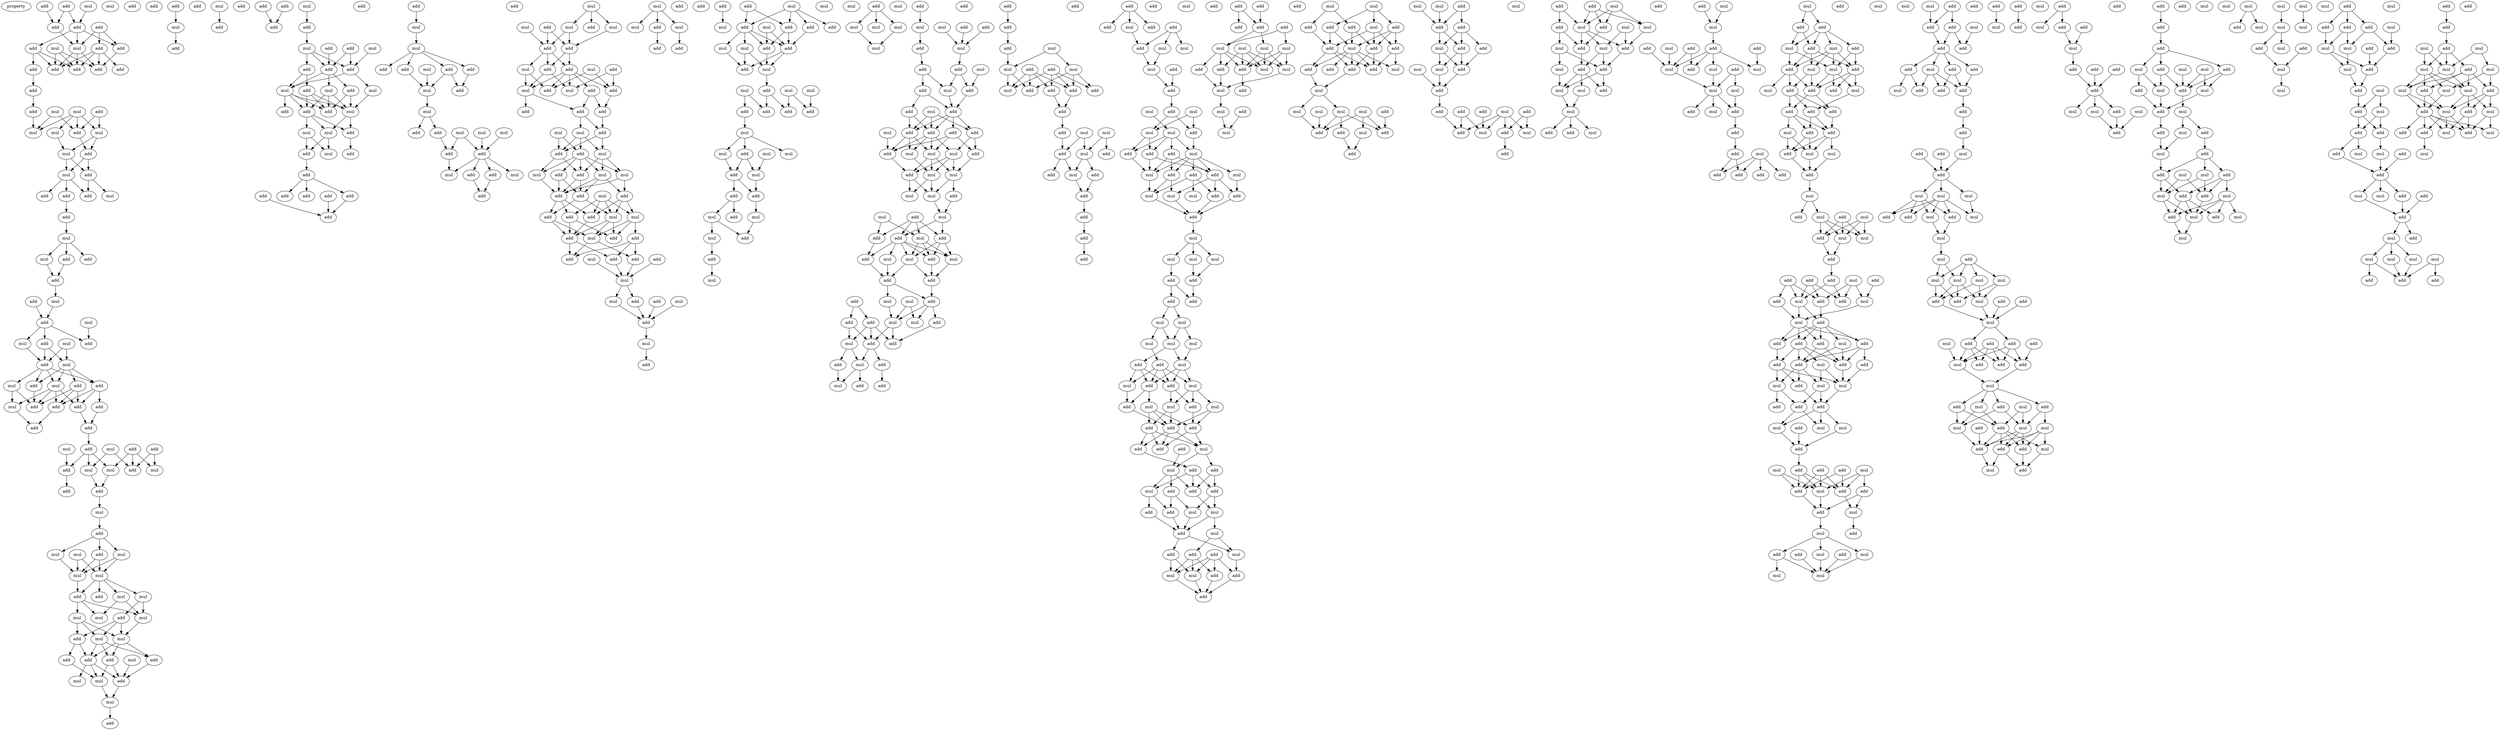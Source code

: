 digraph {
    node [fontcolor=black]
    property [mul=2,lf=1.1]
    0 [ label = add ];
    1 [ label = add ];
    2 [ label = mul ];
    3 [ label = add ];
    4 [ label = add ];
    5 [ label = add ];
    6 [ label = add ];
    7 [ label = add ];
    8 [ label = mul ];
    9 [ label = mul ];
    10 [ label = add ];
    11 [ label = add ];
    12 [ label = add ];
    13 [ label = add ];
    14 [ label = add ];
    15 [ label = add ];
    16 [ label = add ];
    17 [ label = mul ];
    18 [ label = add ];
    19 [ label = mul ];
    20 [ label = add ];
    21 [ label = mul ];
    22 [ label = add ];
    23 [ label = mul ];
    24 [ label = mul ];
    25 [ label = mul ];
    26 [ label = mul ];
    27 [ label = add ];
    28 [ label = add ];
    29 [ label = mul ];
    30 [ label = add ];
    31 [ label = add ];
    32 [ label = add ];
    33 [ label = add ];
    34 [ label = mul ];
    35 [ label = add ];
    36 [ label = mul ];
    37 [ label = add ];
    38 [ label = add ];
    39 [ label = add ];
    40 [ label = add ];
    41 [ label = mul ];
    42 [ label = add ];
    43 [ label = mul ];
    44 [ label = add ];
    45 [ label = mul ];
    46 [ label = add ];
    47 [ label = add ];
    48 [ label = mul ];
    49 [ label = mul ];
    50 [ label = mul ];
    51 [ label = add ];
    52 [ label = add ];
    53 [ label = mul ];
    54 [ label = add ];
    55 [ label = mul ];
    56 [ label = add ];
    57 [ label = add ];
    58 [ label = mul ];
    59 [ label = add ];
    60 [ label = add ];
    61 [ label = add ];
    62 [ label = add ];
    63 [ label = add ];
    64 [ label = mul ];
    65 [ label = add ];
    66 [ label = add ];
    67 [ label = add ];
    68 [ label = mul ];
    69 [ label = mul ];
    70 [ label = add ];
    71 [ label = add ];
    72 [ label = add ];
    73 [ label = mul ];
    74 [ label = mul ];
    75 [ label = add ];
    76 [ label = mul ];
    77 [ label = add ];
    78 [ label = add ];
    79 [ label = mul ];
    80 [ label = add ];
    81 [ label = add ];
    82 [ label = mul ];
    83 [ label = add ];
    84 [ label = mul ];
    85 [ label = mul ];
    86 [ label = mul ];
    87 [ label = mul ];
    88 [ label = mul ];
    89 [ label = add ];
    90 [ label = mul ];
    91 [ label = add ];
    92 [ label = mul ];
    93 [ label = mul ];
    94 [ label = add ];
    95 [ label = mul ];
    96 [ label = add ];
    97 [ label = mul ];
    98 [ label = mul ];
    99 [ label = add ];
    100 [ label = add ];
    101 [ label = add ];
    102 [ label = mul ];
    103 [ label = add ];
    104 [ label = mul ];
    105 [ label = add ];
    106 [ label = mul ];
    107 [ label = mul ];
    108 [ label = add ];
    109 [ label = mul ];
    110 [ label = add ];
    111 [ label = add ];
    112 [ label = add ];
    113 [ label = add ];
    114 [ label = mul ];
    115 [ label = add ];
    116 [ label = add ];
    117 [ label = add ];
    118 [ label = add ];
    119 [ label = mul ];
    120 [ label = mul ];
    121 [ label = add ];
    122 [ label = add ];
    123 [ label = add ];
    124 [ label = add ];
    125 [ label = mul ];
    126 [ label = mul ];
    127 [ label = add ];
    128 [ label = add ];
    129 [ label = mul ];
    130 [ label = mul ];
    131 [ label = add ];
    132 [ label = add ];
    133 [ label = add ];
    134 [ label = mul ];
    135 [ label = mul ];
    136 [ label = add ];
    137 [ label = add ];
    138 [ label = mul ];
    139 [ label = add ];
    140 [ label = add ];
    141 [ label = add ];
    142 [ label = add ];
    143 [ label = add ];
    144 [ label = add ];
    145 [ label = add ];
    146 [ label = add ];
    147 [ label = add ];
    148 [ label = mul ];
    149 [ label = mul ];
    150 [ label = add ];
    151 [ label = add ];
    152 [ label = mul ];
    153 [ label = add ];
    154 [ label = add ];
    155 [ label = mul ];
    156 [ label = add ];
    157 [ label = mul ];
    158 [ label = mul ];
    159 [ label = mul ];
    160 [ label = add ];
    161 [ label = add ];
    162 [ label = mul ];
    163 [ label = add ];
    164 [ label = add ];
    165 [ label = mul ];
    166 [ label = add ];
    167 [ label = mul ];
    168 [ label = add ];
    169 [ label = add ];
    170 [ label = add ];
    171 [ label = mul ];
    172 [ label = add ];
    173 [ label = mul ];
    174 [ label = add ];
    175 [ label = mul ];
    176 [ label = mul ];
    177 [ label = add ];
    178 [ label = add ];
    179 [ label = add ];
    180 [ label = mul ];
    181 [ label = mul ];
    182 [ label = add ];
    183 [ label = add ];
    184 [ label = mul ];
    185 [ label = add ];
    186 [ label = mul ];
    187 [ label = add ];
    188 [ label = add ];
    189 [ label = add ];
    190 [ label = add ];
    191 [ label = add ];
    192 [ label = add ];
    193 [ label = mul ];
    194 [ label = mul ];
    195 [ label = mul ];
    196 [ label = add ];
    197 [ label = add ];
    198 [ label = mul ];
    199 [ label = add ];
    200 [ label = mul ];
    201 [ label = add ];
    202 [ label = mul ];
    203 [ label = mul ];
    204 [ label = add ];
    205 [ label = add ];
    206 [ label = add ];
    207 [ label = add ];
    208 [ label = mul ];
    209 [ label = add ];
    210 [ label = mul ];
    211 [ label = add ];
    212 [ label = add ];
    213 [ label = add ];
    214 [ label = mul ];
    215 [ label = add ];
    216 [ label = add ];
    217 [ label = add ];
    218 [ label = add ];
    219 [ label = mul ];
    220 [ label = add ];
    221 [ label = mul ];
    222 [ label = mul ];
    223 [ label = add ];
    224 [ label = add ];
    225 [ label = mul ];
    226 [ label = add ];
    227 [ label = mul ];
    228 [ label = mul ];
    229 [ label = add ];
    230 [ label = mul ];
    231 [ label = add ];
    232 [ label = add ];
    233 [ label = mul ];
    234 [ label = add ];
    235 [ label = add ];
    236 [ label = add ];
    237 [ label = add ];
    238 [ label = mul ];
    239 [ label = add ];
    240 [ label = mul ];
    241 [ label = mul ];
    242 [ label = add ];
    243 [ label = add ];
    244 [ label = add ];
    245 [ label = add ];
    246 [ label = mul ];
    247 [ label = add ];
    248 [ label = add ];
    249 [ label = mul ];
    250 [ label = add ];
    251 [ label = mul ];
    252 [ label = mul ];
    253 [ label = mul ];
    254 [ label = add ];
    255 [ label = mul ];
    256 [ label = add ];
    257 [ label = add ];
    258 [ label = add ];
    259 [ label = mul ];
    260 [ label = add ];
    261 [ label = mul ];
    262 [ label = mul ];
    263 [ label = mul ];
    264 [ label = mul ];
    265 [ label = add ];
    266 [ label = mul ];
    267 [ label = add ];
    268 [ label = mul ];
    269 [ label = add ];
    270 [ label = add ];
    271 [ label = mul ];
    272 [ label = add ];
    273 [ label = mul ];
    274 [ label = add ];
    275 [ label = mul ];
    276 [ label = add ];
    277 [ label = add ];
    278 [ label = mul ];
    279 [ label = mul ];
    280 [ label = mul ];
    281 [ label = mul ];
    282 [ label = mul ];
    283 [ label = mul ];
    284 [ label = add ];
    285 [ label = mul ];
    286 [ label = add ];
    287 [ label = add ];
    288 [ label = mul ];
    289 [ label = mul ];
    290 [ label = add ];
    291 [ label = mul ];
    292 [ label = add ];
    293 [ label = add ];
    294 [ label = add ];
    295 [ label = add ];
    296 [ label = mul ];
    297 [ label = add ];
    298 [ label = add ];
    299 [ label = mul ];
    300 [ label = add ];
    301 [ label = add ];
    302 [ label = add ];
    303 [ label = add ];
    304 [ label = add ];
    305 [ label = mul ];
    306 [ label = mul ];
    307 [ label = mul ];
    308 [ label = add ];
    309 [ label = mul ];
    310 [ label = add ];
    311 [ label = mul ];
    312 [ label = mul ];
    313 [ label = add ];
    314 [ label = mul ];
    315 [ label = add ];
    316 [ label = mul ];
    317 [ label = add ];
    318 [ label = mul ];
    319 [ label = mul ];
    320 [ label = mul ];
    321 [ label = add ];
    322 [ label = add ];
    323 [ label = add ];
    324 [ label = add ];
    325 [ label = mul ];
    326 [ label = mul ];
    327 [ label = mul ];
    328 [ label = add ];
    329 [ label = add ];
    330 [ label = add ];
    331 [ label = add ];
    332 [ label = mul ];
    333 [ label = mul ];
    334 [ label = add ];
    335 [ label = add ];
    336 [ label = add ];
    337 [ label = mul ];
    338 [ label = mul ];
    339 [ label = add ];
    340 [ label = add ];
    341 [ label = add ];
    342 [ label = mul ];
    343 [ label = add ];
    344 [ label = mul ];
    345 [ label = add ];
    346 [ label = mul ];
    347 [ label = add ];
    348 [ label = add ];
    349 [ label = add ];
    350 [ label = add ];
    351 [ label = add ];
    352 [ label = mul ];
    353 [ label = add ];
    354 [ label = mul ];
    355 [ label = add ];
    356 [ label = mul ];
    357 [ label = add ];
    358 [ label = add ];
    359 [ label = mul ];
    360 [ label = add ];
    361 [ label = add ];
    362 [ label = add ];
    363 [ label = mul ];
    364 [ label = mul ];
    365 [ label = add ];
    366 [ label = add ];
    367 [ label = add ];
    368 [ label = mul ];
    369 [ label = add ];
    370 [ label = add ];
    371 [ label = mul ];
    372 [ label = add ];
    373 [ label = add ];
    374 [ label = add ];
    375 [ label = add ];
    376 [ label = add ];
    377 [ label = add ];
    378 [ label = add ];
    379 [ label = add ];
    380 [ label = add ];
    381 [ label = mul ];
    382 [ label = mul ];
    383 [ label = mul ];
    384 [ label = add ];
    385 [ label = mul ];
    386 [ label = add ];
    387 [ label = add ];
    388 [ label = mul ];
    389 [ label = add ];
    390 [ label = mul ];
    391 [ label = mul ];
    392 [ label = add ];
    393 [ label = mul ];
    394 [ label = add ];
    395 [ label = add ];
    396 [ label = mul ];
    397 [ label = add ];
    398 [ label = add ];
    399 [ label = add ];
    400 [ label = add ];
    401 [ label = mul ];
    402 [ label = mul ];
    403 [ label = add ];
    404 [ label = mul ];
    405 [ label = mul ];
    406 [ label = add ];
    407 [ label = mul ];
    408 [ label = add ];
    409 [ label = mul ];
    410 [ label = mul ];
    411 [ label = mul ];
    412 [ label = mul ];
    413 [ label = add ];
    414 [ label = add ];
    415 [ label = add ];
    416 [ label = add ];
    417 [ label = mul ];
    418 [ label = mul ];
    419 [ label = mul ];
    420 [ label = mul ];
    421 [ label = mul ];
    422 [ label = add ];
    423 [ label = add ];
    424 [ label = mul ];
    425 [ label = add ];
    426 [ label = add ];
    427 [ label = mul ];
    428 [ label = mul ];
    429 [ label = add ];
    430 [ label = add ];
    431 [ label = mul ];
    432 [ label = mul ];
    433 [ label = mul ];
    434 [ label = add ];
    435 [ label = add ];
    436 [ label = add ];
    437 [ label = add ];
    438 [ label = mul ];
    439 [ label = add ];
    440 [ label = add ];
    441 [ label = add ];
    442 [ label = mul ];
    443 [ label = add ];
    444 [ label = add ];
    445 [ label = mul ];
    446 [ label = add ];
    447 [ label = add ];
    448 [ label = add ];
    449 [ label = add ];
    450 [ label = mul ];
    451 [ label = mul ];
    452 [ label = mul ];
    453 [ label = add ];
    454 [ label = add ];
    455 [ label = mul ];
    456 [ label = add ];
    457 [ label = add ];
    458 [ label = add ];
    459 [ label = mul ];
    460 [ label = mul ];
    461 [ label = add ];
    462 [ label = add ];
    463 [ label = add ];
    464 [ label = mul ];
    465 [ label = add ];
    466 [ label = add ];
    467 [ label = add ];
    468 [ label = add ];
    469 [ label = add ];
    470 [ label = add ];
    471 [ label = add ];
    472 [ label = mul ];
    473 [ label = mul ];
    474 [ label = mul ];
    475 [ label = mul ];
    476 [ label = mul ];
    477 [ label = add ];
    478 [ label = add ];
    479 [ label = mul ];
    480 [ label = add ];
    481 [ label = add ];
    482 [ label = mul ];
    483 [ label = mul ];
    484 [ label = add ];
    485 [ label = mul ];
    486 [ label = mul ];
    487 [ label = mul ];
    488 [ label = add ];
    489 [ label = add ];
    490 [ label = add ];
    491 [ label = add ];
    492 [ label = mul ];
    493 [ label = add ];
    494 [ label = add ];
    495 [ label = mul ];
    496 [ label = add ];
    497 [ label = add ];
    498 [ label = mul ];
    499 [ label = add ];
    500 [ label = add ];
    501 [ label = add ];
    502 [ label = mul ];
    503 [ label = mul ];
    504 [ label = mul ];
    505 [ label = mul ];
    506 [ label = mul ];
    507 [ label = add ];
    508 [ label = add ];
    509 [ label = add ];
    510 [ label = mul ];
    511 [ label = add ];
    512 [ label = add ];
    513 [ label = add ];
    514 [ label = mul ];
    515 [ label = mul ];
    516 [ label = mul ];
    517 [ label = add ];
    518 [ label = add ];
    519 [ label = add ];
    520 [ label = mul ];
    521 [ label = add ];
    522 [ label = mul ];
    523 [ label = mul ];
    524 [ label = add ];
    525 [ label = add ];
    526 [ label = add ];
    527 [ label = mul ];
    528 [ label = add ];
    529 [ label = add ];
    530 [ label = add ];
    531 [ label = add ];
    532 [ label = add ];
    533 [ label = mul ];
    534 [ label = mul ];
    535 [ label = add ];
    536 [ label = add ];
    537 [ label = mul ];
    538 [ label = add ];
    539 [ label = mul ];
    540 [ label = mul ];
    541 [ label = add ];
    542 [ label = add ];
    543 [ label = mul ];
    544 [ label = add ];
    545 [ label = mul ];
    546 [ label = add ];
    547 [ label = mul ];
    548 [ label = add ];
    549 [ label = mul ];
    550 [ label = add ];
    551 [ label = mul ];
    552 [ label = add ];
    553 [ label = add ];
    554 [ label = mul ];
    555 [ label = mul ];
    556 [ label = add ];
    557 [ label = add ];
    558 [ label = add ];
    559 [ label = mul ];
    560 [ label = mul ];
    561 [ label = mul ];
    562 [ label = add ];
    563 [ label = add ];
    564 [ label = add ];
    565 [ label = mul ];
    566 [ label = add ];
    567 [ label = add ];
    568 [ label = add ];
    569 [ label = mul ];
    570 [ label = mul ];
    571 [ label = mul ];
    572 [ label = mul ];
    573 [ label = mul ];
    574 [ label = mul ];
    575 [ label = add ];
    576 [ label = add ];
    577 [ label = add ];
    578 [ label = mul ];
    579 [ label = add ];
    580 [ label = add ];
    581 [ label = add ];
    582 [ label = add ];
    583 [ label = add ];
    584 [ label = mul ];
    585 [ label = add ];
    586 [ label = add ];
    587 [ label = mul ];
    588 [ label = add ];
    589 [ label = mul ];
    590 [ label = add ];
    591 [ label = add ];
    592 [ label = add ];
    593 [ label = mul ];
    594 [ label = mul ];
    595 [ label = mul ];
    596 [ label = mul ];
    597 [ label = add ];
    598 [ label = add ];
    599 [ label = add ];
    600 [ label = add ];
    601 [ label = add ];
    602 [ label = add ];
    603 [ label = add ];
    604 [ label = mul ];
    605 [ label = add ];
    606 [ label = add ];
    607 [ label = mul ];
    608 [ label = mul ];
    609 [ label = mul ];
    610 [ label = add ];
    611 [ label = add ];
    612 [ label = mul ];
    613 [ label = mul ];
    614 [ label = add ];
    615 [ label = mul ];
    616 [ label = add ];
    617 [ label = mul ];
    618 [ label = add ];
    619 [ label = mul ];
    620 [ label = mul ];
    621 [ label = add ];
    622 [ label = add ];
    623 [ label = mul ];
    624 [ label = add ];
    625 [ label = add ];
    626 [ label = add ];
    627 [ label = mul ];
    628 [ label = mul ];
    629 [ label = add ];
    630 [ label = add ];
    631 [ label = add ];
    632 [ label = add ];
    633 [ label = mul ];
    634 [ label = add ];
    635 [ label = add ];
    636 [ label = add ];
    637 [ label = add ];
    638 [ label = mul ];
    639 [ label = add ];
    640 [ label = add ];
    641 [ label = mul ];
    642 [ label = add ];
    643 [ label = add ];
    644 [ label = mul ];
    645 [ label = mul ];
    646 [ label = mul ];
    647 [ label = add ];
    648 [ label = add ];
    649 [ label = add ];
    650 [ label = add ];
    651 [ label = mul ];
    652 [ label = mul ];
    653 [ label = mul ];
    654 [ label = add ];
    655 [ label = add ];
    656 [ label = mul ];
    657 [ label = mul ];
    658 [ label = add ];
    659 [ label = add ];
    660 [ label = add ];
    661 [ label = mul ];
    662 [ label = add ];
    663 [ label = add ];
    664 [ label = add ];
    665 [ label = add ];
    666 [ label = mul ];
    667 [ label = add ];
    668 [ label = mul ];
    669 [ label = add ];
    670 [ label = add ];
    671 [ label = mul ];
    672 [ label = mul ];
    673 [ label = add ];
    674 [ label = mul ];
    675 [ label = mul ];
    676 [ label = add ];
    677 [ label = mul ];
    678 [ label = add ];
    679 [ label = mul ];
    680 [ label = add ];
    681 [ label = add ];
    682 [ label = add ];
    683 [ label = add ];
    684 [ label = mul ];
    685 [ label = add ];
    686 [ label = add ];
    687 [ label = add ];
    688 [ label = mul ];
    689 [ label = add ];
    690 [ label = add ];
    691 [ label = add ];
    692 [ label = add ];
    693 [ label = add ];
    694 [ label = add ];
    695 [ label = add ];
    696 [ label = mul ];
    697 [ label = add ];
    698 [ label = mul ];
    699 [ label = mul ];
    700 [ label = mul ];
    701 [ label = add ];
    702 [ label = add ];
    703 [ label = mul ];
    704 [ label = mul ];
    705 [ label = add ];
    706 [ label = mul ];
    707 [ label = mul ];
    708 [ label = add ];
    709 [ label = mul ];
    710 [ label = mul ];
    711 [ label = mul ];
    712 [ label = mul ];
    713 [ label = mul ];
    714 [ label = add ];
    715 [ label = add ];
    716 [ label = add ];
    717 [ label = add ];
    718 [ label = mul ];
    719 [ label = add ];
    720 [ label = add ];
    721 [ label = add ];
    722 [ label = mul ];
    723 [ label = add ];
    724 [ label = add ];
    725 [ label = mul ];
    726 [ label = add ];
    727 [ label = add ];
    728 [ label = mul ];
    729 [ label = mul ];
    730 [ label = add ];
    731 [ label = mul ];
    732 [ label = add ];
    733 [ label = add ];
    734 [ label = mul ];
    735 [ label = mul ];
    736 [ label = add ];
    737 [ label = add ];
    738 [ label = mul ];
    739 [ label = add ];
    740 [ label = mul ];
    741 [ label = add ];
    742 [ label = add ];
    743 [ label = mul ];
    744 [ label = add ];
    745 [ label = add ];
    746 [ label = add ];
    747 [ label = mul ];
    748 [ label = mul ];
    749 [ label = add ];
    750 [ label = add ];
    751 [ label = add ];
    752 [ label = mul ];
    753 [ label = add ];
    754 [ label = add ];
    755 [ label = mul ];
    756 [ label = add ];
    757 [ label = add ];
    758 [ label = add ];
    759 [ label = add ];
    760 [ label = mul ];
    761 [ label = mul ];
    762 [ label = add ];
    763 [ label = mul ];
    764 [ label = add ];
    765 [ label = add ];
    766 [ label = add ];
    767 [ label = add ];
    768 [ label = add ];
    769 [ label = mul ];
    770 [ label = mul ];
    771 [ label = add ];
    772 [ label = mul ];
    773 [ label = add ];
    774 [ label = add ];
    775 [ label = add ];
    776 [ label = mul ];
    777 [ label = mul ];
    778 [ label = add ];
    779 [ label = mul ];
    780 [ label = add ];
    781 [ label = mul ];
    782 [ label = mul ];
    783 [ label = add ];
    784 [ label = add ];
    785 [ label = mul ];
    786 [ label = mul ];
    787 [ label = mul ];
    788 [ label = add ];
    789 [ label = add ];
    790 [ label = mul ];
    791 [ label = mul ];
    792 [ label = add ];
    793 [ label = add ];
    794 [ label = add ];
    795 [ label = mul ];
    796 [ label = mul ];
    797 [ label = add ];
    798 [ label = mul ];
    799 [ label = mul ];
    800 [ label = mul ];
    801 [ label = add ];
    802 [ label = mul ];
    803 [ label = mul ];
    804 [ label = mul ];
    805 [ label = add ];
    806 [ label = add ];
    807 [ label = mul ];
    808 [ label = mul ];
    809 [ label = mul ];
    810 [ label = mul ];
    811 [ label = mul ];
    812 [ label = mul ];
    813 [ label = add ];
    814 [ label = add ];
    815 [ label = add ];
    816 [ label = mul ];
    817 [ label = add ];
    818 [ label = mul ];
    819 [ label = add ];
    820 [ label = mul ];
    821 [ label = add ];
    822 [ label = add ];
    823 [ label = mul ];
    824 [ label = mul ];
    825 [ label = add ];
    826 [ label = mul ];
    827 [ label = add ];
    828 [ label = mul ];
    829 [ label = add ];
    830 [ label = add ];
    831 [ label = mul ];
    832 [ label = add ];
    833 [ label = mul ];
    834 [ label = add ];
    835 [ label = add ];
    836 [ label = mul ];
    837 [ label = mul ];
    838 [ label = add ];
    839 [ label = add ];
    840 [ label = add ];
    841 [ label = mul ];
    842 [ label = add ];
    843 [ label = mul ];
    844 [ label = mul ];
    845 [ label = mul ];
    846 [ label = mul ];
    847 [ label = add ];
    848 [ label = add ];
    849 [ label = add ];
    850 [ label = add ];
    851 [ label = add ];
    852 [ label = add ];
    853 [ label = mul ];
    854 [ label = mul ];
    855 [ label = mul ];
    856 [ label = mul ];
    857 [ label = mul ];
    858 [ label = add ];
    859 [ label = add ];
    860 [ label = add ];
    861 [ label = mul ];
    862 [ label = mul ];
    863 [ label = mul ];
    864 [ label = mul ];
    865 [ label = mul ];
    866 [ label = add ];
    867 [ label = add ];
    868 [ label = add ];
    869 [ label = add ];
    870 [ label = mul ];
    871 [ label = mul ];
    872 [ label = add ];
    873 [ label = mul ];
    874 [ label = add ];
    0 -> 3 [ name = 0 ];
    0 -> 5 [ name = 1 ];
    1 -> 3 [ name = 2 ];
    2 -> 5 [ name = 3 ];
    3 -> 9 [ name = 4 ];
    4 -> 7 [ name = 5 ];
    4 -> 9 [ name = 6 ];
    4 -> 10 [ name = 7 ];
    5 -> 6 [ name = 8 ];
    5 -> 9 [ name = 9 ];
    5 -> 10 [ name = 10 ];
    6 -> 11 [ name = 11 ];
    6 -> 14 [ name = 12 ];
    6 -> 15 [ name = 13 ];
    7 -> 11 [ name = 14 ];
    7 -> 12 [ name = 15 ];
    7 -> 13 [ name = 16 ];
    7 -> 15 [ name = 17 ];
    8 -> 11 [ name = 18 ];
    8 -> 13 [ name = 19 ];
    8 -> 15 [ name = 20 ];
    9 -> 11 [ name = 21 ];
    9 -> 13 [ name = 22 ];
    9 -> 15 [ name = 23 ];
    10 -> 13 [ name = 24 ];
    14 -> 16 [ name = 25 ];
    16 -> 18 [ name = 26 ];
    17 -> 22 [ name = 27 ];
    17 -> 23 [ name = 28 ];
    18 -> 23 [ name = 29 ];
    19 -> 21 [ name = 30 ];
    19 -> 22 [ name = 31 ];
    19 -> 23 [ name = 32 ];
    19 -> 24 [ name = 33 ];
    20 -> 22 [ name = 34 ];
    20 -> 24 [ name = 35 ];
    21 -> 25 [ name = 36 ];
    22 -> 27 [ name = 37 ];
    24 -> 25 [ name = 38 ];
    24 -> 27 [ name = 39 ];
    25 -> 28 [ name = 40 ];
    25 -> 29 [ name = 41 ];
    27 -> 28 [ name = 42 ];
    27 -> 29 [ name = 43 ];
    28 -> 31 [ name = 44 ];
    28 -> 34 [ name = 45 ];
    29 -> 30 [ name = 46 ];
    29 -> 31 [ name = 47 ];
    29 -> 32 [ name = 48 ];
    32 -> 35 [ name = 49 ];
    35 -> 36 [ name = 50 ];
    36 -> 38 [ name = 51 ];
    36 -> 39 [ name = 52 ];
    36 -> 41 [ name = 53 ];
    38 -> 42 [ name = 54 ];
    40 -> 43 [ name = 55 ];
    41 -> 42 [ name = 56 ];
    42 -> 45 [ name = 57 ];
    43 -> 46 [ name = 58 ];
    44 -> 47 [ name = 59 ];
    45 -> 47 [ name = 60 ];
    47 -> 49 [ name = 61 ];
    47 -> 51 [ name = 62 ];
    47 -> 52 [ name = 63 ];
    48 -> 52 [ name = 64 ];
    49 -> 54 [ name = 65 ];
    50 -> 53 [ name = 66 ];
    50 -> 54 [ name = 67 ];
    51 -> 53 [ name = 68 ];
    51 -> 54 [ name = 69 ];
    53 -> 56 [ name = 70 ];
    53 -> 57 [ name = 71 ];
    53 -> 58 [ name = 72 ];
    53 -> 59 [ name = 73 ];
    54 -> 55 [ name = 74 ];
    54 -> 57 [ name = 75 ];
    54 -> 58 [ name = 76 ];
    54 -> 59 [ name = 77 ];
    55 -> 60 [ name = 78 ];
    55 -> 64 [ name = 79 ];
    56 -> 60 [ name = 80 ];
    56 -> 61 [ name = 81 ];
    56 -> 62 [ name = 82 ];
    57 -> 61 [ name = 83 ];
    57 -> 62 [ name = 84 ];
    57 -> 63 [ name = 85 ];
    58 -> 60 [ name = 86 ];
    58 -> 61 [ name = 87 ];
    58 -> 62 [ name = 88 ];
    58 -> 64 [ name = 89 ];
    59 -> 60 [ name = 90 ];
    61 -> 65 [ name = 91 ];
    62 -> 66 [ name = 92 ];
    63 -> 65 [ name = 93 ];
    64 -> 66 [ name = 94 ];
    65 -> 67 [ name = 95 ];
    67 -> 72 [ name = 96 ];
    67 -> 73 [ name = 97 ];
    67 -> 76 [ name = 98 ];
    68 -> 72 [ name = 99 ];
    69 -> 73 [ name = 100 ];
    69 -> 75 [ name = 101 ];
    70 -> 74 [ name = 102 ];
    70 -> 75 [ name = 103 ];
    70 -> 76 [ name = 104 ];
    71 -> 74 [ name = 105 ];
    71 -> 75 [ name = 106 ];
    72 -> 77 [ name = 107 ];
    73 -> 78 [ name = 108 ];
    76 -> 78 [ name = 109 ];
    78 -> 79 [ name = 110 ];
    79 -> 80 [ name = 111 ];
    80 -> 81 [ name = 112 ];
    80 -> 84 [ name = 113 ];
    80 -> 85 [ name = 114 ];
    81 -> 86 [ name = 115 ];
    81 -> 87 [ name = 116 ];
    82 -> 86 [ name = 117 ];
    82 -> 87 [ name = 118 ];
    84 -> 87 [ name = 119 ];
    85 -> 86 [ name = 120 ];
    85 -> 87 [ name = 121 ];
    86 -> 88 [ name = 122 ];
    86 -> 89 [ name = 123 ];
    86 -> 90 [ name = 124 ];
    86 -> 91 [ name = 125 ];
    87 -> 91 [ name = 126 ];
    88 -> 92 [ name = 127 ];
    88 -> 93 [ name = 128 ];
    90 -> 93 [ name = 129 ];
    90 -> 94 [ name = 130 ];
    91 -> 92 [ name = 131 ];
    91 -> 93 [ name = 132 ];
    91 -> 95 [ name = 133 ];
    93 -> 98 [ name = 134 ];
    94 -> 96 [ name = 135 ];
    94 -> 97 [ name = 136 ];
    94 -> 98 [ name = 137 ];
    95 -> 96 [ name = 138 ];
    95 -> 97 [ name = 139 ];
    95 -> 98 [ name = 140 ];
    96 -> 99 [ name = 141 ];
    96 -> 101 [ name = 142 ];
    97 -> 99 [ name = 143 ];
    97 -> 100 [ name = 144 ];
    97 -> 103 [ name = 145 ];
    98 -> 99 [ name = 146 ];
    98 -> 100 [ name = 147 ];
    98 -> 103 [ name = 148 ];
    99 -> 104 [ name = 149 ];
    99 -> 105 [ name = 150 ];
    99 -> 106 [ name = 151 ];
    100 -> 105 [ name = 152 ];
    100 -> 106 [ name = 153 ];
    101 -> 106 [ name = 154 ];
    102 -> 105 [ name = 155 ];
    103 -> 105 [ name = 156 ];
    105 -> 107 [ name = 157 ];
    106 -> 107 [ name = 158 ];
    107 -> 108 [ name = 159 ];
    109 -> 110 [ name = 160 ];
    112 -> 115 [ name = 161 ];
    113 -> 115 [ name = 162 ];
    114 -> 117 [ name = 163 ];
    117 -> 120 [ name = 164 ];
    118 -> 122 [ name = 165 ];
    118 -> 124 [ name = 166 ];
    119 -> 124 [ name = 167 ];
    120 -> 122 [ name = 168 ];
    120 -> 123 [ name = 169 ];
    120 -> 124 [ name = 170 ];
    121 -> 122 [ name = 171 ];
    122 -> 125 [ name = 172 ];
    122 -> 128 [ name = 173 ];
    122 -> 129 [ name = 174 ];
    123 -> 125 [ name = 175 ];
    123 -> 127 [ name = 176 ];
    124 -> 125 [ name = 177 ];
    124 -> 126 [ name = 178 ];
    125 -> 130 [ name = 179 ];
    125 -> 131 [ name = 180 ];
    125 -> 132 [ name = 181 ];
    125 -> 133 [ name = 182 ];
    126 -> 130 [ name = 183 ];
    127 -> 130 [ name = 184 ];
    127 -> 131 [ name = 185 ];
    127 -> 133 [ name = 186 ];
    128 -> 130 [ name = 187 ];
    128 -> 131 [ name = 188 ];
    129 -> 130 [ name = 189 ];
    129 -> 131 [ name = 190 ];
    129 -> 133 [ name = 191 ];
    130 -> 135 [ name = 192 ];
    130 -> 136 [ name = 193 ];
    133 -> 134 [ name = 194 ];
    133 -> 135 [ name = 195 ];
    133 -> 136 [ name = 196 ];
    134 -> 137 [ name = 197 ];
    134 -> 138 [ name = 198 ];
    135 -> 137 [ name = 199 ];
    135 -> 138 [ name = 200 ];
    136 -> 139 [ name = 201 ];
    137 -> 140 [ name = 202 ];
    140 -> 141 [ name = 203 ];
    140 -> 144 [ name = 204 ];
    140 -> 145 [ name = 205 ];
    142 -> 146 [ name = 206 ];
    143 -> 146 [ name = 207 ];
    144 -> 146 [ name = 208 ];
    147 -> 148 [ name = 209 ];
    148 -> 149 [ name = 210 ];
    149 -> 150 [ name = 211 ];
    149 -> 151 [ name = 212 ];
    149 -> 153 [ name = 213 ];
    149 -> 154 [ name = 214 ];
    150 -> 155 [ name = 215 ];
    150 -> 156 [ name = 216 ];
    152 -> 155 [ name = 217 ];
    153 -> 156 [ name = 218 ];
    154 -> 155 [ name = 219 ];
    155 -> 157 [ name = 220 ];
    157 -> 160 [ name = 221 ];
    157 -> 161 [ name = 222 ];
    158 -> 164 [ name = 223 ];
    159 -> 164 [ name = 224 ];
    160 -> 163 [ name = 225 ];
    162 -> 163 [ name = 226 ];
    162 -> 164 [ name = 227 ];
    163 -> 167 [ name = 228 ];
    164 -> 165 [ name = 229 ];
    164 -> 166 [ name = 230 ];
    164 -> 167 [ name = 231 ];
    164 -> 168 [ name = 232 ];
    166 -> 170 [ name = 233 ];
    168 -> 170 [ name = 234 ];
    171 -> 172 [ name = 235 ];
    171 -> 173 [ name = 236 ];
    171 -> 176 [ name = 237 ];
    173 -> 178 [ name = 238 ];
    174 -> 177 [ name = 239 ];
    174 -> 178 [ name = 240 ];
    175 -> 177 [ name = 241 ];
    176 -> 177 [ name = 242 ];
    176 -> 178 [ name = 243 ];
    177 -> 180 [ name = 244 ];
    177 -> 182 [ name = 245 ];
    177 -> 183 [ name = 246 ];
    178 -> 182 [ name = 247 ];
    178 -> 183 [ name = 248 ];
    179 -> 184 [ name = 249 ];
    179 -> 187 [ name = 250 ];
    180 -> 185 [ name = 251 ];
    180 -> 186 [ name = 252 ];
    181 -> 185 [ name = 253 ];
    181 -> 187 [ name = 254 ];
    182 -> 184 [ name = 255 ];
    182 -> 186 [ name = 256 ];
    183 -> 184 [ name = 257 ];
    183 -> 185 [ name = 258 ];
    183 -> 186 [ name = 259 ];
    183 -> 187 [ name = 260 ];
    183 -> 188 [ name = 261 ];
    186 -> 189 [ name = 262 ];
    186 -> 190 [ name = 263 ];
    187 -> 191 [ name = 264 ];
    188 -> 189 [ name = 265 ];
    188 -> 191 [ name = 266 ];
    189 -> 192 [ name = 267 ];
    189 -> 194 [ name = 268 ];
    191 -> 192 [ name = 269 ];
    192 -> 195 [ name = 270 ];
    192 -> 197 [ name = 271 ];
    193 -> 196 [ name = 272 ];
    193 -> 197 [ name = 273 ];
    194 -> 195 [ name = 274 ];
    194 -> 196 [ name = 275 ];
    194 -> 197 [ name = 276 ];
    195 -> 198 [ name = 277 ];
    195 -> 200 [ name = 278 ];
    195 -> 201 [ name = 279 ];
    196 -> 198 [ name = 280 ];
    196 -> 199 [ name = 281 ];
    196 -> 200 [ name = 282 ];
    196 -> 201 [ name = 283 ];
    196 -> 202 [ name = 284 ];
    197 -> 201 [ name = 285 ];
    197 -> 202 [ name = 286 ];
    198 -> 204 [ name = 287 ];
    198 -> 205 [ name = 288 ];
    198 -> 206 [ name = 289 ];
    199 -> 204 [ name = 290 ];
    199 -> 205 [ name = 291 ];
    200 -> 204 [ name = 292 ];
    200 -> 206 [ name = 293 ];
    201 -> 204 [ name = 294 ];
    201 -> 205 [ name = 295 ];
    202 -> 204 [ name = 296 ];
    203 -> 208 [ name = 297 ];
    203 -> 209 [ name = 298 ];
    203 -> 210 [ name = 299 ];
    203 -> 211 [ name = 300 ];
    204 -> 207 [ name = 301 ];
    204 -> 209 [ name = 302 ];
    204 -> 211 [ name = 303 ];
    205 -> 207 [ name = 304 ];
    205 -> 208 [ name = 305 ];
    206 -> 208 [ name = 306 ];
    206 -> 210 [ name = 307 ];
    206 -> 211 [ name = 308 ];
    207 -> 213 [ name = 309 ];
    207 -> 214 [ name = 310 ];
    208 -> 213 [ name = 311 ];
    208 -> 214 [ name = 312 ];
    208 -> 215 [ name = 313 ];
    209 -> 213 [ name = 314 ];
    209 -> 215 [ name = 315 ];
    210 -> 212 [ name = 316 ];
    210 -> 214 [ name = 317 ];
    210 -> 215 [ name = 318 ];
    211 -> 213 [ name = 319 ];
    212 -> 217 [ name = 320 ];
    212 -> 218 [ name = 321 ];
    212 -> 220 [ name = 322 ];
    213 -> 217 [ name = 323 ];
    213 -> 220 [ name = 324 ];
    214 -> 218 [ name = 325 ];
    214 -> 220 [ name = 326 ];
    216 -> 221 [ name = 327 ];
    217 -> 221 [ name = 328 ];
    218 -> 221 [ name = 329 ];
    219 -> 221 [ name = 330 ];
    221 -> 222 [ name = 331 ];
    221 -> 224 [ name = 332 ];
    222 -> 226 [ name = 333 ];
    223 -> 226 [ name = 334 ];
    224 -> 226 [ name = 335 ];
    225 -> 226 [ name = 336 ];
    226 -> 227 [ name = 337 ];
    227 -> 232 [ name = 338 ];
    228 -> 230 [ name = 339 ];
    228 -> 231 [ name = 340 ];
    228 -> 233 [ name = 341 ];
    231 -> 234 [ name = 342 ];
    233 -> 235 [ name = 343 ];
    237 -> 238 [ name = 344 ];
    239 -> 242 [ name = 345 ];
    239 -> 244 [ name = 346 ];
    240 -> 242 [ name = 347 ];
    240 -> 243 [ name = 348 ];
    240 -> 244 [ name = 349 ];
    240 -> 245 [ name = 350 ];
    241 -> 247 [ name = 351 ];
    241 -> 248 [ name = 352 ];
    242 -> 247 [ name = 353 ];
    242 -> 248 [ name = 354 ];
    244 -> 246 [ name = 355 ];
    244 -> 247 [ name = 356 ];
    244 -> 248 [ name = 357 ];
    244 -> 249 [ name = 358 ];
    245 -> 248 [ name = 359 ];
    246 -> 250 [ name = 360 ];
    246 -> 251 [ name = 361 ];
    247 -> 251 [ name = 362 ];
    248 -> 250 [ name = 363 ];
    248 -> 251 [ name = 364 ];
    249 -> 250 [ name = 365 ];
    251 -> 254 [ name = 366 ];
    252 -> 256 [ name = 367 ];
    252 -> 257 [ name = 368 ];
    253 -> 258 [ name = 369 ];
    253 -> 260 [ name = 370 ];
    254 -> 257 [ name = 371 ];
    254 -> 260 [ name = 372 ];
    255 -> 258 [ name = 373 ];
    256 -> 261 [ name = 374 ];
    261 -> 263 [ name = 375 ];
    261 -> 264 [ name = 376 ];
    261 -> 265 [ name = 377 ];
    263 -> 267 [ name = 378 ];
    265 -> 267 [ name = 379 ];
    265 -> 268 [ name = 380 ];
    266 -> 268 [ name = 381 ];
    267 -> 269 [ name = 382 ];
    267 -> 270 [ name = 383 ];
    268 -> 270 [ name = 384 ];
    269 -> 271 [ name = 385 ];
    269 -> 272 [ name = 386 ];
    270 -> 273 [ name = 387 ];
    271 -> 274 [ name = 388 ];
    271 -> 275 [ name = 389 ];
    273 -> 274 [ name = 390 ];
    275 -> 276 [ name = 391 ];
    276 -> 280 [ name = 392 ];
    277 -> 278 [ name = 393 ];
    277 -> 281 [ name = 394 ];
    277 -> 282 [ name = 395 ];
    278 -> 283 [ name = 396 ];
    282 -> 283 [ name = 397 ];
    284 -> 288 [ name = 398 ];
    285 -> 289 [ name = 399 ];
    286 -> 289 [ name = 400 ];
    287 -> 289 [ name = 401 ];
    288 -> 290 [ name = 402 ];
    289 -> 293 [ name = 403 ];
    290 -> 292 [ name = 404 ];
    291 -> 295 [ name = 405 ];
    292 -> 296 [ name = 406 ];
    292 -> 297 [ name = 407 ];
    293 -> 295 [ name = 408 ];
    293 -> 296 [ name = 409 ];
    295 -> 300 [ name = 410 ];
    296 -> 300 [ name = 411 ];
    297 -> 298 [ name = 412 ];
    297 -> 300 [ name = 413 ];
    298 -> 301 [ name = 414 ];
    298 -> 302 [ name = 415 ];
    299 -> 301 [ name = 416 ];
    299 -> 302 [ name = 417 ];
    299 -> 304 [ name = 418 ];
    300 -> 301 [ name = 419 ];
    300 -> 302 [ name = 420 ];
    300 -> 303 [ name = 421 ];
    300 -> 304 [ name = 422 ];
    301 -> 306 [ name = 423 ];
    301 -> 307 [ name = 424 ];
    301 -> 308 [ name = 425 ];
    301 -> 309 [ name = 426 ];
    302 -> 306 [ name = 427 ];
    302 -> 307 [ name = 428 ];
    302 -> 308 [ name = 429 ];
    303 -> 307 [ name = 430 ];
    303 -> 308 [ name = 431 ];
    303 -> 310 [ name = 432 ];
    304 -> 309 [ name = 433 ];
    304 -> 310 [ name = 434 ];
    305 -> 308 [ name = 435 ];
    306 -> 311 [ name = 436 ];
    307 -> 311 [ name = 437 ];
    307 -> 312 [ name = 438 ];
    307 -> 313 [ name = 439 ];
    308 -> 313 [ name = 440 ];
    309 -> 311 [ name = 441 ];
    309 -> 312 [ name = 442 ];
    309 -> 313 [ name = 443 ];
    310 -> 312 [ name = 444 ];
    311 -> 314 [ name = 445 ];
    311 -> 316 [ name = 446 ];
    312 -> 314 [ name = 447 ];
    312 -> 315 [ name = 448 ];
    313 -> 314 [ name = 449 ];
    313 -> 316 [ name = 450 ];
    314 -> 318 [ name = 451 ];
    315 -> 318 [ name = 452 ];
    317 -> 320 [ name = 453 ];
    317 -> 321 [ name = 454 ];
    317 -> 322 [ name = 455 ];
    317 -> 323 [ name = 456 ];
    318 -> 321 [ name = 457 ];
    318 -> 323 [ name = 458 ];
    319 -> 320 [ name = 459 ];
    319 -> 322 [ name = 460 ];
    320 -> 325 [ name = 461 ];
    320 -> 326 [ name = 462 ];
    320 -> 328 [ name = 463 ];
    321 -> 325 [ name = 464 ];
    321 -> 326 [ name = 465 ];
    321 -> 328 [ name = 466 ];
    322 -> 324 [ name = 467 ];
    323 -> 324 [ name = 468 ];
    323 -> 325 [ name = 469 ];
    323 -> 326 [ name = 470 ];
    323 -> 327 [ name = 471 ];
    323 -> 328 [ name = 472 ];
    324 -> 330 [ name = 473 ];
    325 -> 329 [ name = 474 ];
    325 -> 330 [ name = 475 ];
    326 -> 329 [ name = 476 ];
    327 -> 330 [ name = 477 ];
    328 -> 329 [ name = 478 ];
    329 -> 331 [ name = 479 ];
    330 -> 331 [ name = 480 ];
    330 -> 333 [ name = 481 ];
    331 -> 337 [ name = 482 ];
    331 -> 338 [ name = 483 ];
    331 -> 339 [ name = 484 ];
    332 -> 337 [ name = 485 ];
    332 -> 338 [ name = 486 ];
    333 -> 337 [ name = 487 ];
    334 -> 335 [ name = 488 ];
    334 -> 336 [ name = 489 ];
    335 -> 340 [ name = 490 ];
    335 -> 341 [ name = 491 ];
    335 -> 342 [ name = 492 ];
    336 -> 340 [ name = 493 ];
    336 -> 342 [ name = 494 ];
    337 -> 340 [ name = 495 ];
    337 -> 341 [ name = 496 ];
    339 -> 341 [ name = 497 ];
    340 -> 343 [ name = 498 ];
    340 -> 344 [ name = 499 ];
    342 -> 344 [ name = 500 ];
    342 -> 345 [ name = 501 ];
    343 -> 349 [ name = 502 ];
    344 -> 346 [ name = 503 ];
    344 -> 347 [ name = 504 ];
    345 -> 346 [ name = 505 ];
    348 -> 350 [ name = 506 ];
    350 -> 351 [ name = 507 ];
    351 -> 354 [ name = 508 ];
    352 -> 354 [ name = 509 ];
    352 -> 356 [ name = 510 ];
    353 -> 357 [ name = 511 ];
    353 -> 359 [ name = 512 ];
    353 -> 360 [ name = 513 ];
    353 -> 361 [ name = 514 ];
    354 -> 359 [ name = 515 ];
    354 -> 361 [ name = 516 ];
    355 -> 357 [ name = 517 ];
    355 -> 358 [ name = 518 ];
    355 -> 359 [ name = 519 ];
    355 -> 360 [ name = 520 ];
    356 -> 357 [ name = 521 ];
    356 -> 358 [ name = 522 ];
    356 -> 361 [ name = 523 ];
    357 -> 362 [ name = 524 ];
    360 -> 362 [ name = 525 ];
    362 -> 365 [ name = 526 ];
    363 -> 366 [ name = 527 ];
    363 -> 368 [ name = 528 ];
    364 -> 367 [ name = 529 ];
    364 -> 368 [ name = 530 ];
    365 -> 366 [ name = 531 ];
    366 -> 369 [ name = 532 ];
    366 -> 371 [ name = 533 ];
    368 -> 370 [ name = 534 ];
    368 -> 371 [ name = 535 ];
    370 -> 372 [ name = 536 ];
    371 -> 372 [ name = 537 ];
    372 -> 373 [ name = 538 ];
    373 -> 375 [ name = 539 ];
    375 -> 376 [ name = 540 ];
    377 -> 379 [ name = 541 ];
    377 -> 380 [ name = 542 ];
    377 -> 381 [ name = 543 ];
    378 -> 382 [ name = 544 ];
    378 -> 383 [ name = 545 ];
    378 -> 384 [ name = 546 ];
    381 -> 384 [ name = 547 ];
    383 -> 385 [ name = 548 ];
    384 -> 385 [ name = 549 ];
    385 -> 387 [ name = 550 ];
    386 -> 387 [ name = 551 ];
    387 -> 389 [ name = 552 ];
    388 -> 391 [ name = 553 ];
    389 -> 392 [ name = 554 ];
    389 -> 393 [ name = 555 ];
    390 -> 392 [ name = 556 ];
    390 -> 393 [ name = 557 ];
    391 -> 394 [ name = 558 ];
    391 -> 395 [ name = 559 ];
    391 -> 396 [ name = 560 ];
    391 -> 397 [ name = 561 ];
    392 -> 396 [ name = 562 ];
    393 -> 394 [ name = 563 ];
    393 -> 397 [ name = 564 ];
    394 -> 398 [ name = 565 ];
    394 -> 402 [ name = 566 ];
    395 -> 398 [ name = 567 ];
    395 -> 399 [ name = 568 ];
    395 -> 402 [ name = 569 ];
    396 -> 398 [ name = 570 ];
    396 -> 399 [ name = 571 ];
    396 -> 400 [ name = 572 ];
    396 -> 401 [ name = 573 ];
    396 -> 402 [ name = 574 ];
    397 -> 402 [ name = 575 ];
    398 -> 403 [ name = 576 ];
    398 -> 406 [ name = 577 ];
    398 -> 407 [ name = 578 ];
    399 -> 404 [ name = 579 ];
    399 -> 407 [ name = 580 ];
    400 -> 404 [ name = 581 ];
    400 -> 405 [ name = 582 ];
    400 -> 406 [ name = 583 ];
    401 -> 403 [ name = 584 ];
    402 -> 404 [ name = 585 ];
    403 -> 408 [ name = 586 ];
    404 -> 408 [ name = 587 ];
    406 -> 408 [ name = 588 ];
    407 -> 408 [ name = 589 ];
    408 -> 409 [ name = 590 ];
    409 -> 410 [ name = 591 ];
    409 -> 411 [ name = 592 ];
    409 -> 412 [ name = 593 ];
    410 -> 414 [ name = 594 ];
    411 -> 413 [ name = 595 ];
    412 -> 413 [ name = 596 ];
    413 -> 416 [ name = 597 ];
    414 -> 415 [ name = 598 ];
    414 -> 416 [ name = 599 ];
    415 -> 417 [ name = 600 ];
    415 -> 418 [ name = 601 ];
    417 -> 419 [ name = 602 ];
    417 -> 420 [ name = 603 ];
    418 -> 419 [ name = 604 ];
    418 -> 421 [ name = 605 ];
    419 -> 423 [ name = 606 ];
    419 -> 424 [ name = 607 ];
    420 -> 422 [ name = 608 ];
    421 -> 424 [ name = 609 ];
    422 -> 425 [ name = 610 ];
    422 -> 426 [ name = 611 ];
    422 -> 427 [ name = 612 ];
    422 -> 428 [ name = 613 ];
    423 -> 425 [ name = 614 ];
    423 -> 426 [ name = 615 ];
    423 -> 428 [ name = 616 ];
    424 -> 425 [ name = 617 ];
    424 -> 426 [ name = 618 ];
    424 -> 427 [ name = 619 ];
    425 -> 429 [ name = 620 ];
    425 -> 432 [ name = 621 ];
    426 -> 430 [ name = 622 ];
    426 -> 433 [ name = 623 ];
    427 -> 430 [ name = 624 ];
    427 -> 431 [ name = 625 ];
    427 -> 433 [ name = 626 ];
    428 -> 429 [ name = 627 ];
    429 -> 434 [ name = 628 ];
    430 -> 435 [ name = 629 ];
    431 -> 434 [ name = 630 ];
    431 -> 435 [ name = 631 ];
    432 -> 434 [ name = 632 ];
    432 -> 435 [ name = 633 ];
    432 -> 436 [ name = 634 ];
    433 -> 434 [ name = 635 ];
    433 -> 436 [ name = 636 ];
    434 -> 438 [ name = 637 ];
    434 -> 439 [ name = 638 ];
    434 -> 440 [ name = 639 ];
    435 -> 438 [ name = 640 ];
    435 -> 440 [ name = 641 ];
    436 -> 438 [ name = 642 ];
    436 -> 439 [ name = 643 ];
    436 -> 440 [ name = 644 ];
    437 -> 442 [ name = 645 ];
    438 -> 441 [ name = 646 ];
    438 -> 442 [ name = 647 ];
    439 -> 443 [ name = 648 ];
    441 -> 444 [ name = 649 ];
    441 -> 446 [ name = 650 ];
    442 -> 445 [ name = 651 ];
    442 -> 446 [ name = 652 ];
    442 -> 447 [ name = 653 ];
    443 -> 444 [ name = 654 ];
    443 -> 445 [ name = 655 ];
    443 -> 446 [ name = 656 ];
    444 -> 450 [ name = 657 ];
    444 -> 451 [ name = 658 ];
    445 -> 448 [ name = 659 ];
    445 -> 449 [ name = 660 ];
    446 -> 451 [ name = 661 ];
    447 -> 448 [ name = 662 ];
    447 -> 450 [ name = 663 ];
    448 -> 453 [ name = 664 ];
    449 -> 453 [ name = 665 ];
    450 -> 453 [ name = 666 ];
    451 -> 452 [ name = 667 ];
    451 -> 453 [ name = 668 ];
    452 -> 454 [ name = 669 ];
    452 -> 455 [ name = 670 ];
    453 -> 455 [ name = 671 ];
    453 -> 457 [ name = 672 ];
    454 -> 459 [ name = 673 ];
    454 -> 460 [ name = 674 ];
    454 -> 461 [ name = 675 ];
    455 -> 462 [ name = 676 ];
    456 -> 459 [ name = 677 ];
    456 -> 460 [ name = 678 ];
    456 -> 461 [ name = 679 ];
    456 -> 462 [ name = 680 ];
    457 -> 459 [ name = 681 ];
    457 -> 460 [ name = 682 ];
    459 -> 463 [ name = 683 ];
    460 -> 463 [ name = 684 ];
    461 -> 463 [ name = 685 ];
    462 -> 463 [ name = 686 ];
    466 -> 469 [ name = 687 ];
    466 -> 470 [ name = 688 ];
    467 -> 470 [ name = 689 ];
    470 -> 473 [ name = 690 ];
    470 -> 475 [ name = 691 ];
    471 -> 473 [ name = 692 ];
    471 -> 474 [ name = 693 ];
    472 -> 476 [ name = 694 ];
    472 -> 477 [ name = 695 ];
    472 -> 479 [ name = 696 ];
    472 -> 480 [ name = 697 ];
    473 -> 476 [ name = 698 ];
    473 -> 477 [ name = 699 ];
    473 -> 478 [ name = 700 ];
    473 -> 480 [ name = 701 ];
    474 -> 476 [ name = 702 ];
    474 -> 477 [ name = 703 ];
    474 -> 479 [ name = 704 ];
    475 -> 476 [ name = 705 ];
    475 -> 477 [ name = 706 ];
    475 -> 479 [ name = 707 ];
    477 -> 481 [ name = 708 ];
    478 -> 482 [ name = 709 ];
    479 -> 482 [ name = 710 ];
    480 -> 482 [ name = 711 ];
    482 -> 483 [ name = 712 ];
    483 -> 485 [ name = 713 ];
    484 -> 485 [ name = 714 ];
    486 -> 489 [ name = 715 ];
    486 -> 490 [ name = 716 ];
    487 -> 488 [ name = 717 ];
    487 -> 491 [ name = 718 ];
    487 -> 492 [ name = 719 ];
    488 -> 494 [ name = 720 ];
    488 -> 495 [ name = 721 ];
    488 -> 496 [ name = 722 ];
    489 -> 493 [ name = 723 ];
    490 -> 495 [ name = 724 ];
    490 -> 496 [ name = 725 ];
    491 -> 493 [ name = 726 ];
    491 -> 495 [ name = 727 ];
    492 -> 493 [ name = 728 ];
    492 -> 494 [ name = 729 ];
    492 -> 496 [ name = 730 ];
    493 -> 497 [ name = 731 ];
    493 -> 499 [ name = 732 ];
    493 -> 501 [ name = 733 ];
    494 -> 498 [ name = 734 ];
    494 -> 501 [ name = 735 ];
    495 -> 497 [ name = 736 ];
    495 -> 498 [ name = 737 ];
    495 -> 499 [ name = 738 ];
    495 -> 500 [ name = 739 ];
    495 -> 501 [ name = 740 ];
    496 -> 499 [ name = 741 ];
    496 -> 501 [ name = 742 ];
    497 -> 502 [ name = 743 ];
    499 -> 502 [ name = 744 ];
    502 -> 504 [ name = 745 ];
    502 -> 505 [ name = 746 ];
    503 -> 508 [ name = 747 ];
    504 -> 508 [ name = 748 ];
    505 -> 508 [ name = 749 ];
    505 -> 509 [ name = 750 ];
    505 -> 511 [ name = 751 ];
    506 -> 508 [ name = 752 ];
    506 -> 510 [ name = 753 ];
    506 -> 511 [ name = 754 ];
    507 -> 511 [ name = 755 ];
    509 -> 512 [ name = 756 ];
    510 -> 512 [ name = 757 ];
    513 -> 517 [ name = 758 ];
    513 -> 518 [ name = 759 ];
    514 -> 517 [ name = 760 ];
    515 -> 517 [ name = 761 ];
    517 -> 520 [ name = 762 ];
    517 -> 521 [ name = 763 ];
    518 -> 519 [ name = 764 ];
    518 -> 520 [ name = 765 ];
    518 -> 521 [ name = 766 ];
    519 -> 524 [ name = 767 ];
    520 -> 523 [ name = 768 ];
    520 -> 524 [ name = 769 ];
    521 -> 523 [ name = 770 ];
    521 -> 524 [ name = 771 ];
    522 -> 525 [ name = 772 ];
    523 -> 525 [ name = 773 ];
    524 -> 525 [ name = 774 ];
    525 -> 529 [ name = 775 ];
    526 -> 531 [ name = 776 ];
    526 -> 533 [ name = 777 ];
    527 -> 531 [ name = 778 ];
    527 -> 532 [ name = 779 ];
    527 -> 533 [ name = 780 ];
    527 -> 534 [ name = 781 ];
    528 -> 532 [ name = 782 ];
    528 -> 534 [ name = 783 ];
    529 -> 531 [ name = 784 ];
    530 -> 533 [ name = 785 ];
    532 -> 535 [ name = 786 ];
    536 -> 540 [ name = 787 ];
    536 -> 542 [ name = 788 ];
    537 -> 540 [ name = 789 ];
    537 -> 541 [ name = 790 ];
    537 -> 543 [ name = 791 ];
    538 -> 540 [ name = 792 ];
    538 -> 541 [ name = 793 ];
    538 -> 543 [ name = 794 ];
    539 -> 545 [ name = 795 ];
    539 -> 546 [ name = 796 ];
    540 -> 544 [ name = 797 ];
    540 -> 545 [ name = 798 ];
    540 -> 546 [ name = 799 ];
    541 -> 544 [ name = 800 ];
    542 -> 544 [ name = 801 ];
    542 -> 547 [ name = 802 ];
    543 -> 546 [ name = 803 ];
    544 -> 548 [ name = 804 ];
    545 -> 548 [ name = 805 ];
    545 -> 550 [ name = 806 ];
    546 -> 550 [ name = 807 ];
    547 -> 549 [ name = 808 ];
    547 -> 550 [ name = 809 ];
    548 -> 551 [ name = 810 ];
    548 -> 553 [ name = 811 ];
    548 -> 554 [ name = 812 ];
    549 -> 554 [ name = 813 ];
    550 -> 553 [ name = 814 ];
    550 -> 554 [ name = 815 ];
    551 -> 555 [ name = 816 ];
    554 -> 555 [ name = 817 ];
    555 -> 556 [ name = 818 ];
    555 -> 558 [ name = 819 ];
    555 -> 559 [ name = 820 ];
    557 -> 561 [ name = 821 ];
    560 -> 561 [ name = 822 ];
    561 -> 562 [ name = 823 ];
    562 -> 568 [ name = 824 ];
    562 -> 569 [ name = 825 ];
    562 -> 570 [ name = 826 ];
    562 -> 571 [ name = 827 ];
    563 -> 570 [ name = 828 ];
    564 -> 568 [ name = 829 ];
    564 -> 571 [ name = 830 ];
    565 -> 571 [ name = 831 ];
    566 -> 571 [ name = 832 ];
    567 -> 572 [ name = 833 ];
    567 -> 573 [ name = 834 ];
    569 -> 572 [ name = 835 ];
    571 -> 572 [ name = 836 ];
    572 -> 574 [ name = 837 ];
    572 -> 575 [ name = 838 ];
    572 -> 576 [ name = 839 ];
    573 -> 575 [ name = 840 ];
    575 -> 577 [ name = 841 ];
    577 -> 579 [ name = 842 ];
    578 -> 580 [ name = 843 ];
    578 -> 581 [ name = 844 ];
    578 -> 582 [ name = 845 ];
    578 -> 583 [ name = 846 ];
    579 -> 580 [ name = 847 ];
    579 -> 581 [ name = 848 ];
    584 -> 585 [ name = 849 ];
    584 -> 586 [ name = 850 ];
    585 -> 587 [ name = 851 ];
    585 -> 588 [ name = 852 ];
    586 -> 587 [ name = 853 ];
    586 -> 588 [ name = 854 ];
    586 -> 589 [ name = 855 ];
    586 -> 590 [ name = 856 ];
    587 -> 591 [ name = 857 ];
    587 -> 594 [ name = 858 ];
    588 -> 591 [ name = 859 ];
    588 -> 592 [ name = 860 ];
    588 -> 593 [ name = 861 ];
    589 -> 591 [ name = 862 ];
    589 -> 592 [ name = 863 ];
    589 -> 593 [ name = 864 ];
    589 -> 594 [ name = 865 ];
    590 -> 592 [ name = 866 ];
    590 -> 594 [ name = 867 ];
    591 -> 595 [ name = 868 ];
    591 -> 597 [ name = 869 ];
    591 -> 599 [ name = 870 ];
    592 -> 596 [ name = 871 ];
    592 -> 597 [ name = 872 ];
    592 -> 598 [ name = 873 ];
    593 -> 597 [ name = 874 ];
    593 -> 599 [ name = 875 ];
    594 -> 596 [ name = 876 ];
    594 -> 597 [ name = 877 ];
    594 -> 598 [ name = 878 ];
    596 -> 602 [ name = 879 ];
    597 -> 600 [ name = 880 ];
    597 -> 601 [ name = 881 ];
    599 -> 600 [ name = 882 ];
    599 -> 601 [ name = 883 ];
    599 -> 602 [ name = 884 ];
    600 -> 603 [ name = 885 ];
    601 -> 603 [ name = 886 ];
    601 -> 604 [ name = 887 ];
    601 -> 606 [ name = 888 ];
    602 -> 603 [ name = 889 ];
    602 -> 606 [ name = 890 ];
    603 -> 607 [ name = 891 ];
    603 -> 609 [ name = 892 ];
    603 -> 610 [ name = 893 ];
    604 -> 607 [ name = 894 ];
    604 -> 610 [ name = 895 ];
    606 -> 607 [ name = 896 ];
    606 -> 610 [ name = 897 ];
    607 -> 611 [ name = 898 ];
    609 -> 611 [ name = 899 ];
    610 -> 611 [ name = 900 ];
    611 -> 612 [ name = 901 ];
    612 -> 614 [ name = 902 ];
    612 -> 615 [ name = 903 ];
    613 -> 617 [ name = 904 ];
    613 -> 618 [ name = 905 ];
    613 -> 620 [ name = 906 ];
    615 -> 617 [ name = 907 ];
    615 -> 618 [ name = 908 ];
    615 -> 620 [ name = 909 ];
    616 -> 617 [ name = 910 ];
    616 -> 618 [ name = 911 ];
    616 -> 620 [ name = 912 ];
    617 -> 621 [ name = 913 ];
    618 -> 621 [ name = 914 ];
    621 -> 622 [ name = 915 ];
    622 -> 627 [ name = 916 ];
    622 -> 629 [ name = 917 ];
    623 -> 628 [ name = 918 ];
    623 -> 629 [ name = 919 ];
    623 -> 630 [ name = 920 ];
    624 -> 627 [ name = 921 ];
    624 -> 630 [ name = 922 ];
    624 -> 631 [ name = 923 ];
    625 -> 627 [ name = 924 ];
    625 -> 629 [ name = 925 ];
    625 -> 630 [ name = 926 ];
    626 -> 628 [ name = 927 ];
    627 -> 632 [ name = 928 ];
    627 -> 633 [ name = 929 ];
    628 -> 633 [ name = 930 ];
    630 -> 632 [ name = 931 ];
    631 -> 633 [ name = 932 ];
    632 -> 634 [ name = 933 ];
    632 -> 635 [ name = 934 ];
    632 -> 636 [ name = 935 ];
    632 -> 637 [ name = 936 ];
    632 -> 638 [ name = 937 ];
    633 -> 634 [ name = 938 ];
    633 -> 635 [ name = 939 ];
    633 -> 636 [ name = 940 ];
    633 -> 637 [ name = 941 ];
    634 -> 640 [ name = 942 ];
    634 -> 641 [ name = 943 ];
    634 -> 642 [ name = 944 ];
    634 -> 643 [ name = 945 ];
    635 -> 642 [ name = 946 ];
    636 -> 639 [ name = 947 ];
    636 -> 640 [ name = 948 ];
    636 -> 643 [ name = 949 ];
    637 -> 640 [ name = 950 ];
    637 -> 643 [ name = 951 ];
    638 -> 640 [ name = 952 ];
    638 -> 643 [ name = 953 ];
    639 -> 644 [ name = 954 ];
    640 -> 644 [ name = 955 ];
    641 -> 644 [ name = 956 ];
    641 -> 645 [ name = 957 ];
    642 -> 644 [ name = 958 ];
    642 -> 646 [ name = 959 ];
    642 -> 647 [ name = 960 ];
    643 -> 645 [ name = 961 ];
    643 -> 646 [ name = 962 ];
    643 -> 647 [ name = 963 ];
    644 -> 649 [ name = 964 ];
    645 -> 648 [ name = 965 ];
    645 -> 649 [ name = 966 ];
    646 -> 648 [ name = 967 ];
    646 -> 650 [ name = 968 ];
    647 -> 649 [ name = 969 ];
    648 -> 652 [ name = 970 ];
    648 -> 653 [ name = 971 ];
    649 -> 651 [ name = 972 ];
    649 -> 652 [ name = 973 ];
    649 -> 653 [ name = 974 ];
    651 -> 655 [ name = 975 ];
    652 -> 655 [ name = 976 ];
    654 -> 655 [ name = 977 ];
    655 -> 658 [ name = 978 ];
    656 -> 661 [ name = 979 ];
    656 -> 662 [ name = 980 ];
    657 -> 661 [ name = 981 ];
    657 -> 663 [ name = 982 ];
    657 -> 664 [ name = 983 ];
    658 -> 661 [ name = 984 ];
    658 -> 662 [ name = 985 ];
    658 -> 663 [ name = 986 ];
    659 -> 661 [ name = 987 ];
    659 -> 662 [ name = 988 ];
    659 -> 663 [ name = 989 ];
    660 -> 662 [ name = 990 ];
    660 -> 663 [ name = 991 ];
    661 -> 665 [ name = 992 ];
    662 -> 665 [ name = 993 ];
    663 -> 666 [ name = 994 ];
    664 -> 665 [ name = 995 ];
    664 -> 666 [ name = 996 ];
    665 -> 668 [ name = 997 ];
    666 -> 667 [ name = 998 ];
    668 -> 669 [ name = 999 ];
    668 -> 671 [ name = 1000 ];
    668 -> 672 [ name = 1001 ];
    669 -> 674 [ name = 1002 ];
    669 -> 675 [ name = 1003 ];
    670 -> 675 [ name = 1004 ];
    671 -> 675 [ name = 1005 ];
    672 -> 675 [ name = 1006 ];
    673 -> 675 [ name = 1007 ];
    676 -> 678 [ name = 1008 ];
    676 -> 680 [ name = 1009 ];
    677 -> 678 [ name = 1010 ];
    678 -> 683 [ name = 1011 ];
    679 -> 682 [ name = 1012 ];
    680 -> 682 [ name = 1013 ];
    680 -> 683 [ name = 1014 ];
    683 -> 684 [ name = 1015 ];
    683 -> 685 [ name = 1016 ];
    683 -> 686 [ name = 1017 ];
    683 -> 687 [ name = 1018 ];
    684 -> 689 [ name = 1019 ];
    684 -> 690 [ name = 1020 ];
    684 -> 691 [ name = 1021 ];
    685 -> 691 [ name = 1022 ];
    686 -> 688 [ name = 1023 ];
    686 -> 689 [ name = 1024 ];
    687 -> 690 [ name = 1025 ];
    687 -> 691 [ name = 1026 ];
    691 -> 692 [ name = 1027 ];
    692 -> 693 [ name = 1028 ];
    693 -> 696 [ name = 1029 ];
    694 -> 697 [ name = 1030 ];
    695 -> 697 [ name = 1031 ];
    696 -> 697 [ name = 1032 ];
    697 -> 698 [ name = 1033 ];
    697 -> 699 [ name = 1034 ];
    697 -> 700 [ name = 1035 ];
    698 -> 701 [ name = 1036 ];
    698 -> 702 [ name = 1037 ];
    698 -> 703 [ name = 1038 ];
    698 -> 704 [ name = 1039 ];
    698 -> 705 [ name = 1040 ];
    699 -> 703 [ name = 1041 ];
    700 -> 701 [ name = 1042 ];
    700 -> 702 [ name = 1043 ];
    700 -> 704 [ name = 1044 ];
    700 -> 705 [ name = 1045 ];
    701 -> 706 [ name = 1046 ];
    704 -> 706 [ name = 1047 ];
    706 -> 707 [ name = 1048 ];
    707 -> 709 [ name = 1049 ];
    707 -> 712 [ name = 1050 ];
    708 -> 709 [ name = 1051 ];
    708 -> 710 [ name = 1052 ];
    708 -> 711 [ name = 1053 ];
    708 -> 712 [ name = 1054 ];
    709 -> 713 [ name = 1055 ];
    709 -> 716 [ name = 1056 ];
    709 -> 717 [ name = 1057 ];
    710 -> 713 [ name = 1058 ];
    710 -> 716 [ name = 1059 ];
    711 -> 713 [ name = 1060 ];
    711 -> 717 [ name = 1061 ];
    712 -> 716 [ name = 1062 ];
    712 -> 717 [ name = 1063 ];
    713 -> 718 [ name = 1064 ];
    714 -> 718 [ name = 1065 ];
    715 -> 718 [ name = 1066 ];
    716 -> 718 [ name = 1067 ];
    718 -> 721 [ name = 1068 ];
    718 -> 723 [ name = 1069 ];
    719 -> 724 [ name = 1070 ];
    719 -> 725 [ name = 1071 ];
    719 -> 726 [ name = 1072 ];
    719 -> 727 [ name = 1073 ];
    720 -> 724 [ name = 1074 ];
    721 -> 724 [ name = 1075 ];
    721 -> 725 [ name = 1076 ];
    721 -> 726 [ name = 1077 ];
    722 -> 725 [ name = 1078 ];
    723 -> 725 [ name = 1079 ];
    723 -> 726 [ name = 1080 ];
    723 -> 727 [ name = 1081 ];
    724 -> 728 [ name = 1082 ];
    725 -> 728 [ name = 1083 ];
    728 -> 729 [ name = 1084 ];
    728 -> 730 [ name = 1085 ];
    728 -> 732 [ name = 1086 ];
    728 -> 733 [ name = 1087 ];
    729 -> 737 [ name = 1088 ];
    729 -> 738 [ name = 1089 ];
    730 -> 735 [ name = 1090 ];
    730 -> 738 [ name = 1091 ];
    731 -> 735 [ name = 1092 ];
    731 -> 737 [ name = 1093 ];
    732 -> 734 [ name = 1094 ];
    732 -> 735 [ name = 1095 ];
    733 -> 737 [ name = 1096 ];
    733 -> 738 [ name = 1097 ];
    734 -> 739 [ name = 1098 ];
    734 -> 740 [ name = 1099 ];
    734 -> 741 [ name = 1100 ];
    734 -> 742 [ name = 1101 ];
    735 -> 739 [ name = 1102 ];
    735 -> 741 [ name = 1103 ];
    735 -> 742 [ name = 1104 ];
    736 -> 739 [ name = 1105 ];
    737 -> 739 [ name = 1106 ];
    737 -> 740 [ name = 1107 ];
    737 -> 741 [ name = 1108 ];
    737 -> 742 [ name = 1109 ];
    738 -> 739 [ name = 1110 ];
    739 -> 743 [ name = 1111 ];
    740 -> 744 [ name = 1112 ];
    741 -> 743 [ name = 1113 ];
    741 -> 744 [ name = 1114 ];
    742 -> 744 [ name = 1115 ];
    745 -> 748 [ name = 1116 ];
    746 -> 749 [ name = 1117 ];
    750 -> 752 [ name = 1118 ];
    750 -> 754 [ name = 1119 ];
    751 -> 755 [ name = 1120 ];
    754 -> 755 [ name = 1121 ];
    755 -> 758 [ name = 1122 ];
    756 -> 759 [ name = 1123 ];
    757 -> 759 [ name = 1124 ];
    758 -> 759 [ name = 1125 ];
    759 -> 760 [ name = 1126 ];
    759 -> 761 [ name = 1127 ];
    759 -> 762 [ name = 1128 ];
    761 -> 764 [ name = 1129 ];
    762 -> 764 [ name = 1130 ];
    763 -> 764 [ name = 1131 ];
    765 -> 766 [ name = 1132 ];
    766 -> 768 [ name = 1133 ];
    768 -> 770 [ name = 1134 ];
    768 -> 771 [ name = 1135 ];
    768 -> 773 [ name = 1136 ];
    769 -> 774 [ name = 1137 ];
    769 -> 777 [ name = 1138 ];
    770 -> 775 [ name = 1139 ];
    770 -> 776 [ name = 1140 ];
    771 -> 774 [ name = 1141 ];
    771 -> 777 [ name = 1142 ];
    772 -> 774 [ name = 1143 ];
    773 -> 774 [ name = 1144 ];
    773 -> 776 [ name = 1145 ];
    774 -> 779 [ name = 1146 ];
    775 -> 778 [ name = 1147 ];
    776 -> 778 [ name = 1148 ];
    777 -> 778 [ name = 1149 ];
    778 -> 780 [ name = 1150 ];
    779 -> 781 [ name = 1151 ];
    779 -> 783 [ name = 1152 ];
    780 -> 785 [ name = 1153 ];
    781 -> 785 [ name = 1154 ];
    783 -> 784 [ name = 1155 ];
    784 -> 786 [ name = 1156 ];
    784 -> 788 [ name = 1157 ];
    784 -> 789 [ name = 1158 ];
    785 -> 788 [ name = 1159 ];
    786 -> 791 [ name = 1160 ];
    786 -> 793 [ name = 1161 ];
    787 -> 791 [ name = 1162 ];
    787 -> 793 [ name = 1163 ];
    788 -> 791 [ name = 1164 ];
    788 -> 792 [ name = 1165 ];
    789 -> 790 [ name = 1166 ];
    789 -> 792 [ name = 1167 ];
    789 -> 793 [ name = 1168 ];
    790 -> 794 [ name = 1169 ];
    790 -> 795 [ name = 1170 ];
    790 -> 796 [ name = 1171 ];
    790 -> 797 [ name = 1172 ];
    791 -> 794 [ name = 1173 ];
    791 -> 796 [ name = 1174 ];
    792 -> 794 [ name = 1175 ];
    792 -> 796 [ name = 1176 ];
    792 -> 797 [ name = 1177 ];
    793 -> 796 [ name = 1178 ];
    794 -> 798 [ name = 1179 ];
    796 -> 798 [ name = 1180 ];
    800 -> 801 [ name = 1181 ];
    800 -> 802 [ name = 1182 ];
    803 -> 804 [ name = 1183 ];
    804 -> 805 [ name = 1184 ];
    804 -> 807 [ name = 1185 ];
    805 -> 809 [ name = 1186 ];
    806 -> 809 [ name = 1187 ];
    808 -> 811 [ name = 1188 ];
    809 -> 812 [ name = 1189 ];
    813 -> 814 [ name = 1190 ];
    813 -> 815 [ name = 1191 ];
    813 -> 817 [ name = 1192 ];
    814 -> 818 [ name = 1193 ];
    815 -> 820 [ name = 1194 ];
    815 -> 821 [ name = 1195 ];
    816 -> 821 [ name = 1196 ];
    817 -> 818 [ name = 1197 ];
    817 -> 820 [ name = 1198 ];
    818 -> 822 [ name = 1199 ];
    818 -> 823 [ name = 1200 ];
    819 -> 822 [ name = 1201 ];
    820 -> 823 [ name = 1202 ];
    821 -> 822 [ name = 1203 ];
    822 -> 825 [ name = 1204 ];
    823 -> 825 [ name = 1205 ];
    825 -> 827 [ name = 1206 ];
    826 -> 827 [ name = 1207 ];
    826 -> 828 [ name = 1208 ];
    827 -> 829 [ name = 1209 ];
    827 -> 830 [ name = 1210 ];
    828 -> 829 [ name = 1211 ];
    828 -> 830 [ name = 1212 ];
    829 -> 831 [ name = 1213 ];
    829 -> 832 [ name = 1214 ];
    830 -> 833 [ name = 1215 ];
    832 -> 835 [ name = 1216 ];
    833 -> 835 [ name = 1217 ];
    834 -> 835 [ name = 1218 ];
    835 -> 836 [ name = 1219 ];
    835 -> 837 [ name = 1220 ];
    835 -> 839 [ name = 1221 ];
    837 -> 840 [ name = 1222 ];
    838 -> 840 [ name = 1223 ];
    839 -> 840 [ name = 1224 ];
    840 -> 841 [ name = 1225 ];
    840 -> 842 [ name = 1226 ];
    841 -> 843 [ name = 1227 ];
    841 -> 845 [ name = 1228 ];
    841 -> 846 [ name = 1229 ];
    843 -> 849 [ name = 1230 ];
    844 -> 847 [ name = 1231 ];
    844 -> 849 [ name = 1232 ];
    845 -> 849 [ name = 1233 ];
    846 -> 848 [ name = 1234 ];
    846 -> 849 [ name = 1235 ];
    850 -> 851 [ name = 1236 ];
    851 -> 852 [ name = 1237 ];
    852 -> 855 [ name = 1238 ];
    852 -> 856 [ name = 1239 ];
    852 -> 858 [ name = 1240 ];
    853 -> 856 [ name = 1241 ];
    853 -> 857 [ name = 1242 ];
    854 -> 855 [ name = 1243 ];
    854 -> 856 [ name = 1244 ];
    855 -> 859 [ name = 1245 ];
    855 -> 861 [ name = 1246 ];
    855 -> 862 [ name = 1247 ];
    855 -> 863 [ name = 1248 ];
    856 -> 861 [ name = 1249 ];
    856 -> 862 [ name = 1250 ];
    857 -> 860 [ name = 1251 ];
    857 -> 863 [ name = 1252 ];
    858 -> 859 [ name = 1253 ];
    858 -> 860 [ name = 1254 ];
    858 -> 861 [ name = 1255 ];
    858 -> 862 [ name = 1256 ];
    859 -> 864 [ name = 1257 ];
    859 -> 867 [ name = 1258 ];
    860 -> 864 [ name = 1259 ];
    860 -> 865 [ name = 1260 ];
    860 -> 866 [ name = 1261 ];
    861 -> 864 [ name = 1262 ];
    861 -> 865 [ name = 1263 ];
    861 -> 866 [ name = 1264 ];
    862 -> 864 [ name = 1265 ];
    862 -> 867 [ name = 1266 ];
    863 -> 867 [ name = 1267 ];
    864 -> 868 [ name = 1268 ];
    864 -> 870 [ name = 1269 ];
    864 -> 872 [ name = 1270 ];
    865 -> 871 [ name = 1271 ];
    865 -> 872 [ name = 1272 ];
    866 -> 870 [ name = 1273 ];
    866 -> 872 [ name = 1274 ];
    867 -> 868 [ name = 1275 ];
    867 -> 869 [ name = 1276 ];
    867 -> 870 [ name = 1277 ];
    867 -> 871 [ name = 1278 ];
    867 -> 872 [ name = 1279 ];
    868 -> 873 [ name = 1280 ];
}
